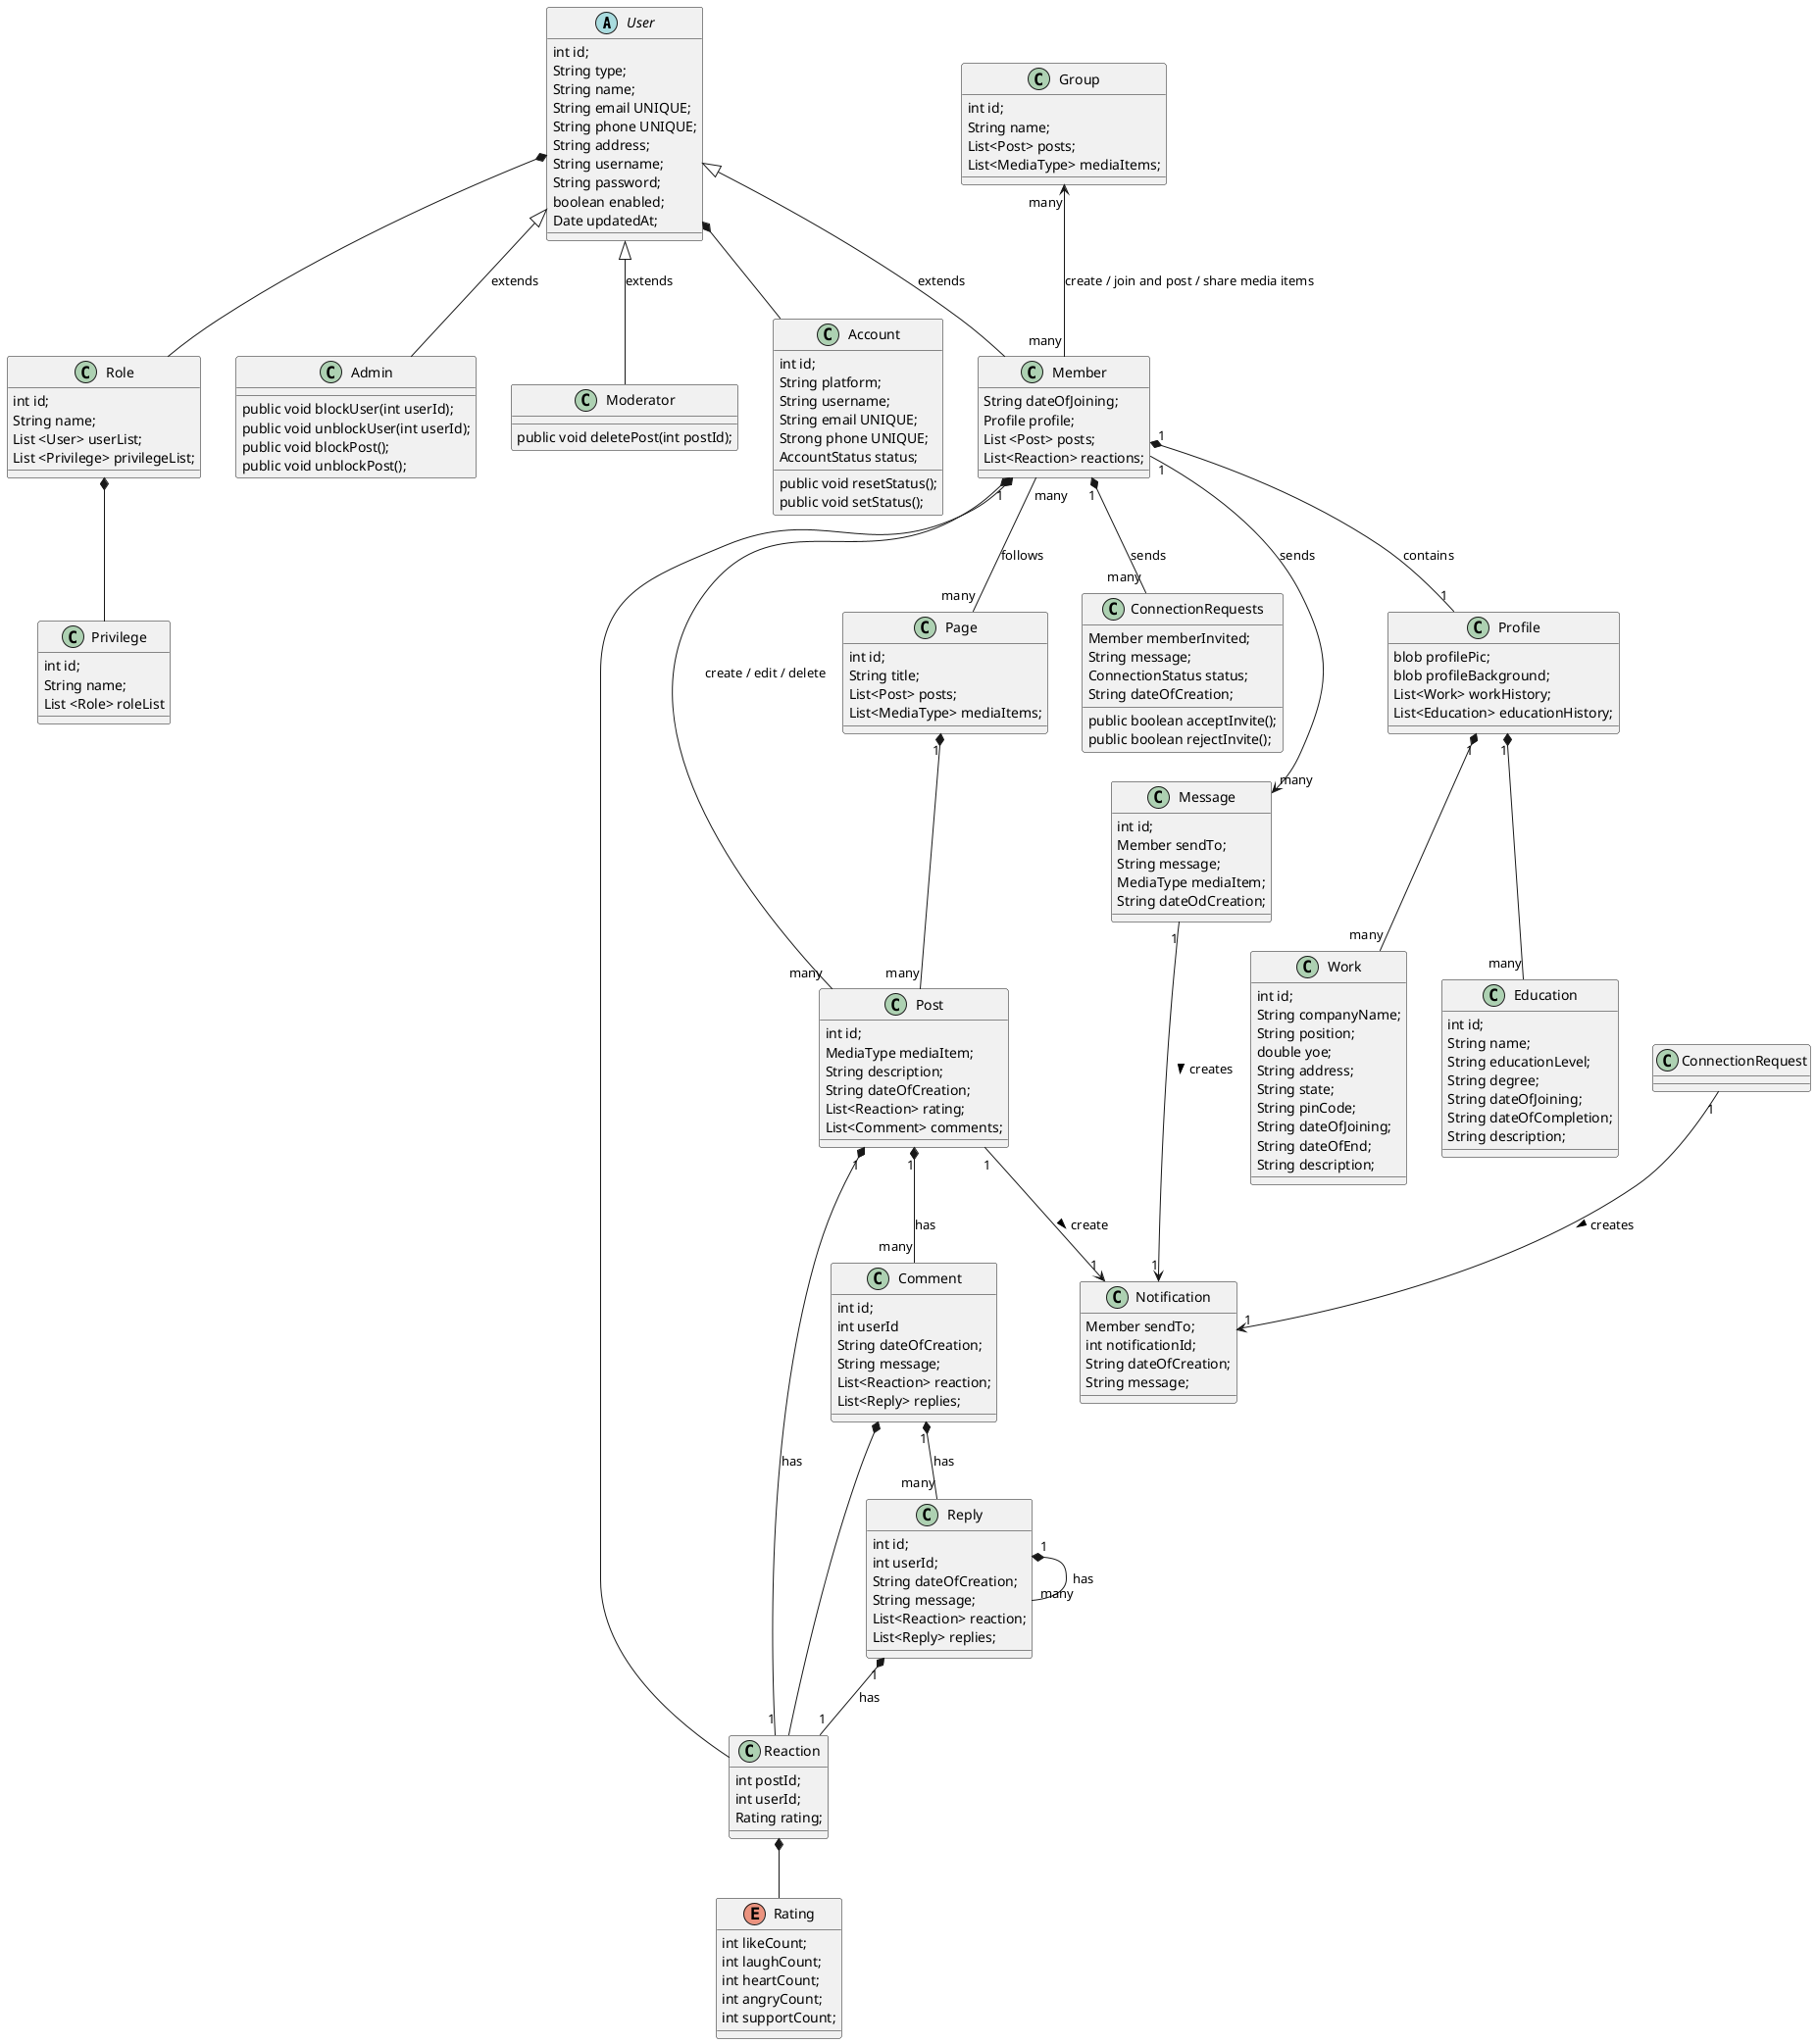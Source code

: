 @startuml
'https://plantuml.com/class-diagram

abstract class User {
    int id;
    String type;
    String name;
    String email UNIQUE;
    String phone UNIQUE;
    String address;
    String username;
    String password;
    boolean enabled;
    Date updatedAt;
}

' Every Mail / Phone will be linked with a single Account | Unique for a platform
class Account {
    int id;
    String platform;
    String username;
    String email UNIQUE;
    Strong phone UNIQUE;
    AccountStatus status;

    public void resetStatus();
    public void setStatus();
}

User *-- Account

class Role {
    int id;
    String name;
    List <User> userList;
    List <Privilege> privilegeList;
}

class Privilege {
    int id;
    String name;
    List <Role> roleList
}

Role *-- Privilege
User *-- Role
'
class Member {
    String dateOfJoining;
    Profile profile;
    List <Post> posts;
    List<Reaction> reactions;
}

class Profile {
    blob profilePic;
    blob profileBackground;
    List<Work> workHistory;
    List<Education> educationHistory;
}

class Work {
    int id;
    String companyName;
    String position;
    double yoe;
    String address;
    String state;
    String pinCode;
    String dateOfJoining;
    String dateOfEnd;
    String description;
}

class Education {
    int id;
    String name;
    String educationLevel;
    String degree;
    String dateOfJoining;
    String dateOfCompletion;
    String description;
}

Member "1" *-- "1" Profile : contains
Member *-- Reaction
Profile "1" *-- "many" Work
Profile "1" *-- "many" Education

class Post {
    int id;
    MediaType mediaItem;
    String description;
    String dateOfCreation;
    List<Reaction> rating;
    List<Comment> comments;
}

enum Rating {
    int likeCount;
    int laughCount;
    int heartCount;
    int angryCount;
    int supportCount;
}

class Reaction {
    int postId;
    int userId;
    Rating rating;
}

Reaction *-- Rating

class Comment {
    int id;
    int userId
    String dateOfCreation;
    String message;
    List<Reaction> reaction;
    List<Reply> replies;
}

Member "1" *-- "many" Post : create / edit / delete
Post "1" *-- "1" Reaction : has
Post "1" *-- "many" Comment : has

class Reply {
    int id;
    int userId;
    String dateOfCreation;
    String message;
    List<Reaction> reaction;
    List<Reply> replies;
}

Comment "1" *-- "many" Reply : has
Comment *-- Reaction
Reply "1" *-- "many" Reply : has
Reply "1" *-- "1" Reaction : has


class Admin {
    public void blockUser(int userId);
    public void unblockUser(int userId);
    public void blockPost();
    public void unblockPost();
}

class Moderator {
    public void deletePost(int postId);
}

User <|-- Member : extends
User <|-- Admin : extends
User <|-- Moderator : extends

' Creation feature to be included in paid sub version
class Page {
    int id;
    String title;
    List<Post> posts;
    List<MediaType> mediaItems;
}

Member "many" -- "many" Page : follows
Page "1" *-- "many" Post

class Group {
    int id;
    String name;
    List<Post> posts;
    List<MediaType> mediaItems;
}

Group "many" <-- "many" Member : create / join and post / share media items

class ConnectionRequests {
    Member memberInvited;
    String message;
    ConnectionStatus status;
    String dateOfCreation;

    public boolean acceptInvite();
    public boolean rejectInvite();
}

Member "1" *-- "many" ConnectionRequests : sends

class Message {
    int id;
    Member sendTo;
    String message;
    MediaType mediaItem;
    String dateOdCreation;
}

Member "1" --> "many" Message : sends

class Notification {
    Member sendTo;
    int notificationId;
    String dateOfCreation;
    String message;
}

Message "1" --> "1" Notification : creates >
ConnectionRequest "1" --> "1" Notification : creates >
Post "1" --> "1" Notification : create >

@enduml
